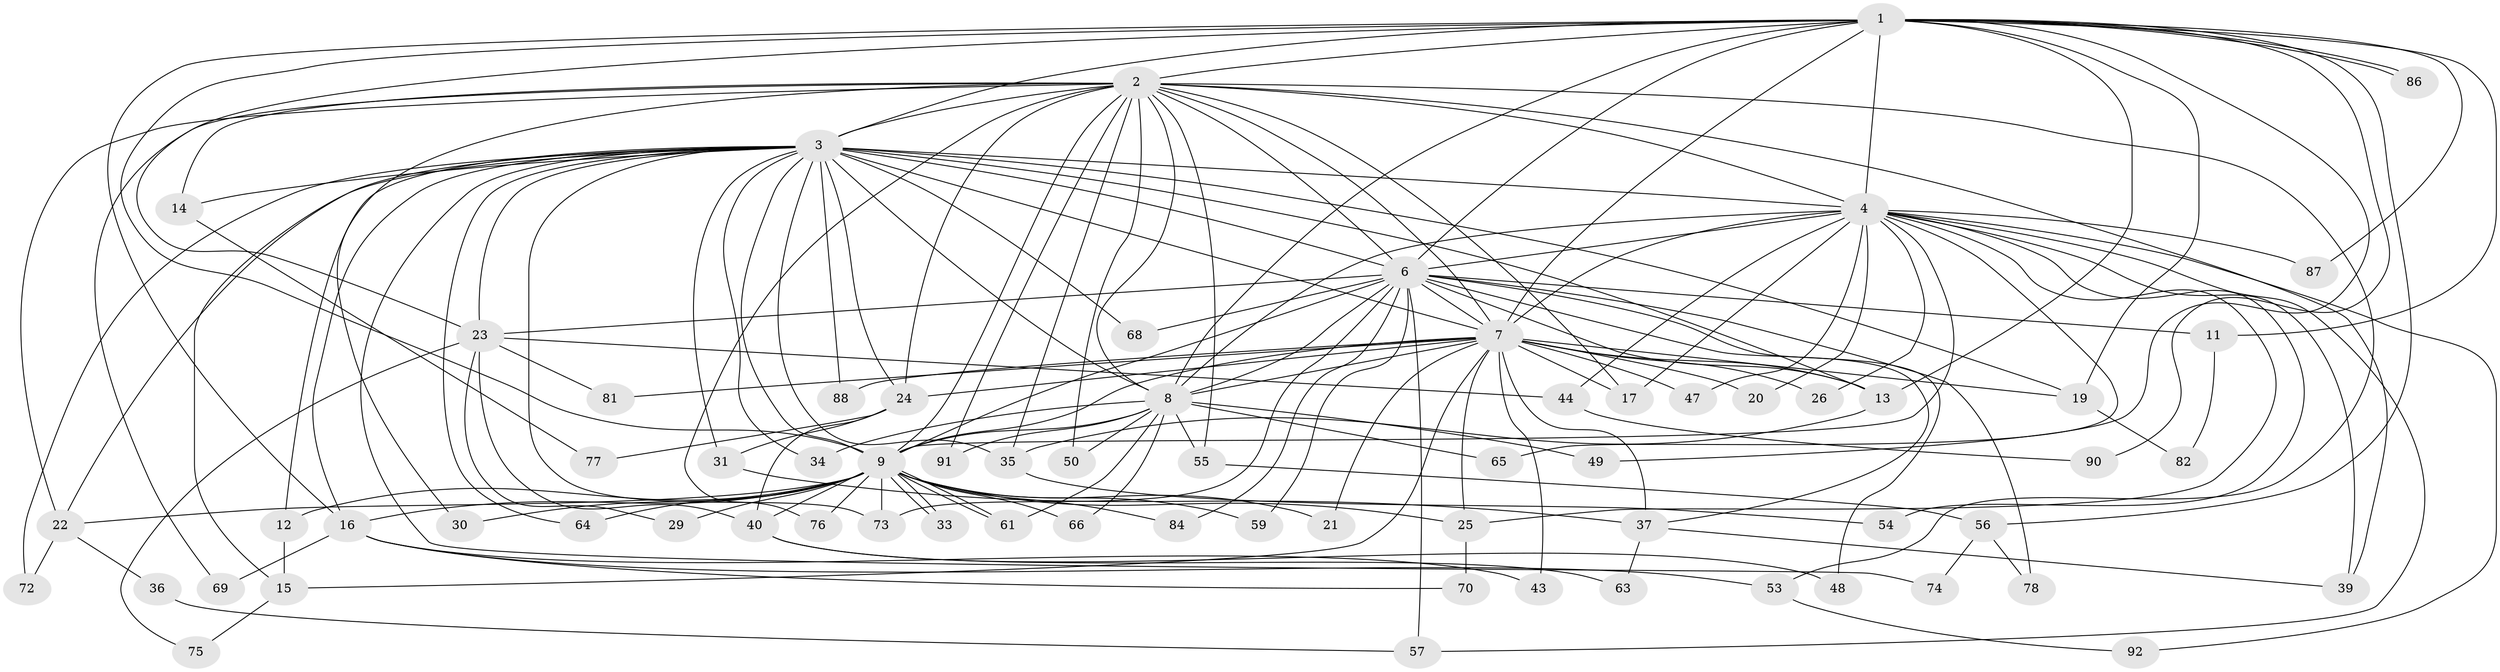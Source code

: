 // Generated by graph-tools (version 1.1) at 2025/23/03/03/25 07:23:46]
// undirected, 69 vertices, 166 edges
graph export_dot {
graph [start="1"]
  node [color=gray90,style=filled];
  1 [super="+60"];
  2 [super="+41"];
  3 [super="+5"];
  4 [super="+46"];
  6 [super="+10"];
  7 [super="+28"];
  8 [super="+67"];
  9 [super="+18"];
  11;
  12;
  13 [super="+52"];
  14;
  15 [super="+71"];
  16 [super="+51"];
  17;
  19 [super="+62"];
  20;
  21;
  22 [super="+32"];
  23 [super="+58"];
  24 [super="+27"];
  25 [super="+45"];
  26;
  29;
  30;
  31;
  33;
  34;
  35 [super="+80"];
  36;
  37 [super="+38"];
  39 [super="+89"];
  40 [super="+42"];
  43;
  44;
  47;
  48;
  49;
  50;
  53;
  54;
  55;
  56;
  57 [super="+83"];
  59;
  61;
  63;
  64;
  65;
  66;
  68;
  69;
  70;
  72;
  73 [super="+85"];
  74;
  75;
  76;
  77;
  78 [super="+79"];
  81;
  82;
  84;
  86;
  87;
  88;
  90;
  91;
  92;
  1 -- 2;
  1 -- 3 [weight=2];
  1 -- 4;
  1 -- 6 [weight=2];
  1 -- 7;
  1 -- 8;
  1 -- 9;
  1 -- 11;
  1 -- 16;
  1 -- 19;
  1 -- 23;
  1 -- 49;
  1 -- 56;
  1 -- 86;
  1 -- 86;
  1 -- 87;
  1 -- 90;
  1 -- 13;
  2 -- 3 [weight=2];
  2 -- 4;
  2 -- 6 [weight=2];
  2 -- 7;
  2 -- 8;
  2 -- 9;
  2 -- 14;
  2 -- 17;
  2 -- 22;
  2 -- 24;
  2 -- 30;
  2 -- 35;
  2 -- 39;
  2 -- 50;
  2 -- 53;
  2 -- 55;
  2 -- 69;
  2 -- 76;
  2 -- 91;
  3 -- 4 [weight=2];
  3 -- 6 [weight=4];
  3 -- 7 [weight=2];
  3 -- 8 [weight=2];
  3 -- 9 [weight=2];
  3 -- 24;
  3 -- 31;
  3 -- 64;
  3 -- 68;
  3 -- 74;
  3 -- 72;
  3 -- 12;
  3 -- 73;
  3 -- 14;
  3 -- 22;
  3 -- 88;
  3 -- 34;
  3 -- 35;
  3 -- 15;
  3 -- 13;
  3 -- 23;
  3 -- 16;
  3 -- 19;
  4 -- 6 [weight=2];
  4 -- 7;
  4 -- 8 [weight=2];
  4 -- 9;
  4 -- 17;
  4 -- 20;
  4 -- 25;
  4 -- 26;
  4 -- 44;
  4 -- 54;
  4 -- 65;
  4 -- 87;
  4 -- 39;
  4 -- 92;
  4 -- 47;
  4 -- 57;
  6 -- 7 [weight=2];
  6 -- 8 [weight=2];
  6 -- 9 [weight=2];
  6 -- 13;
  6 -- 57;
  6 -- 78 [weight=2];
  6 -- 68;
  6 -- 37;
  6 -- 11;
  6 -- 48;
  6 -- 84;
  6 -- 23;
  6 -- 59;
  6 -- 73;
  7 -- 8;
  7 -- 9;
  7 -- 13;
  7 -- 15;
  7 -- 19;
  7 -- 20;
  7 -- 21;
  7 -- 25;
  7 -- 26;
  7 -- 47;
  7 -- 81;
  7 -- 88;
  7 -- 17;
  7 -- 43;
  7 -- 24;
  7 -- 37;
  8 -- 9;
  8 -- 34;
  8 -- 49;
  8 -- 50;
  8 -- 55;
  8 -- 65;
  8 -- 66;
  8 -- 91;
  8 -- 61;
  9 -- 12;
  9 -- 16 [weight=2];
  9 -- 21;
  9 -- 29;
  9 -- 33;
  9 -- 33;
  9 -- 61;
  9 -- 61;
  9 -- 64;
  9 -- 66;
  9 -- 73;
  9 -- 76;
  9 -- 84;
  9 -- 22;
  9 -- 59;
  9 -- 30;
  9 -- 40;
  9 -- 25;
  11 -- 82;
  12 -- 15;
  13 -- 35;
  14 -- 77;
  15 -- 75;
  16 -- 43;
  16 -- 53;
  16 -- 69;
  16 -- 70;
  19 -- 82;
  22 -- 36 [weight=2];
  22 -- 72;
  23 -- 29;
  23 -- 40;
  23 -- 44;
  23 -- 81;
  23 -- 75;
  24 -- 31;
  24 -- 40;
  24 -- 77;
  25 -- 70;
  31 -- 37;
  35 -- 54;
  36 -- 57;
  37 -- 63;
  37 -- 39;
  40 -- 48;
  40 -- 63;
  44 -- 90;
  53 -- 92;
  55 -- 56;
  56 -- 74;
  56 -- 78;
}
